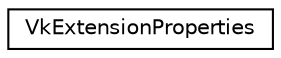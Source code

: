 digraph "Graphical Class Hierarchy"
{
 // LATEX_PDF_SIZE
  edge [fontname="Helvetica",fontsize="10",labelfontname="Helvetica",labelfontsize="10"];
  node [fontname="Helvetica",fontsize="10",shape=record];
  rankdir="LR";
  Node0 [label="VkExtensionProperties",height=0.2,width=0.4,color="black", fillcolor="white", style="filled",URL="$structVkExtensionProperties.html",tooltip=" "];
}
